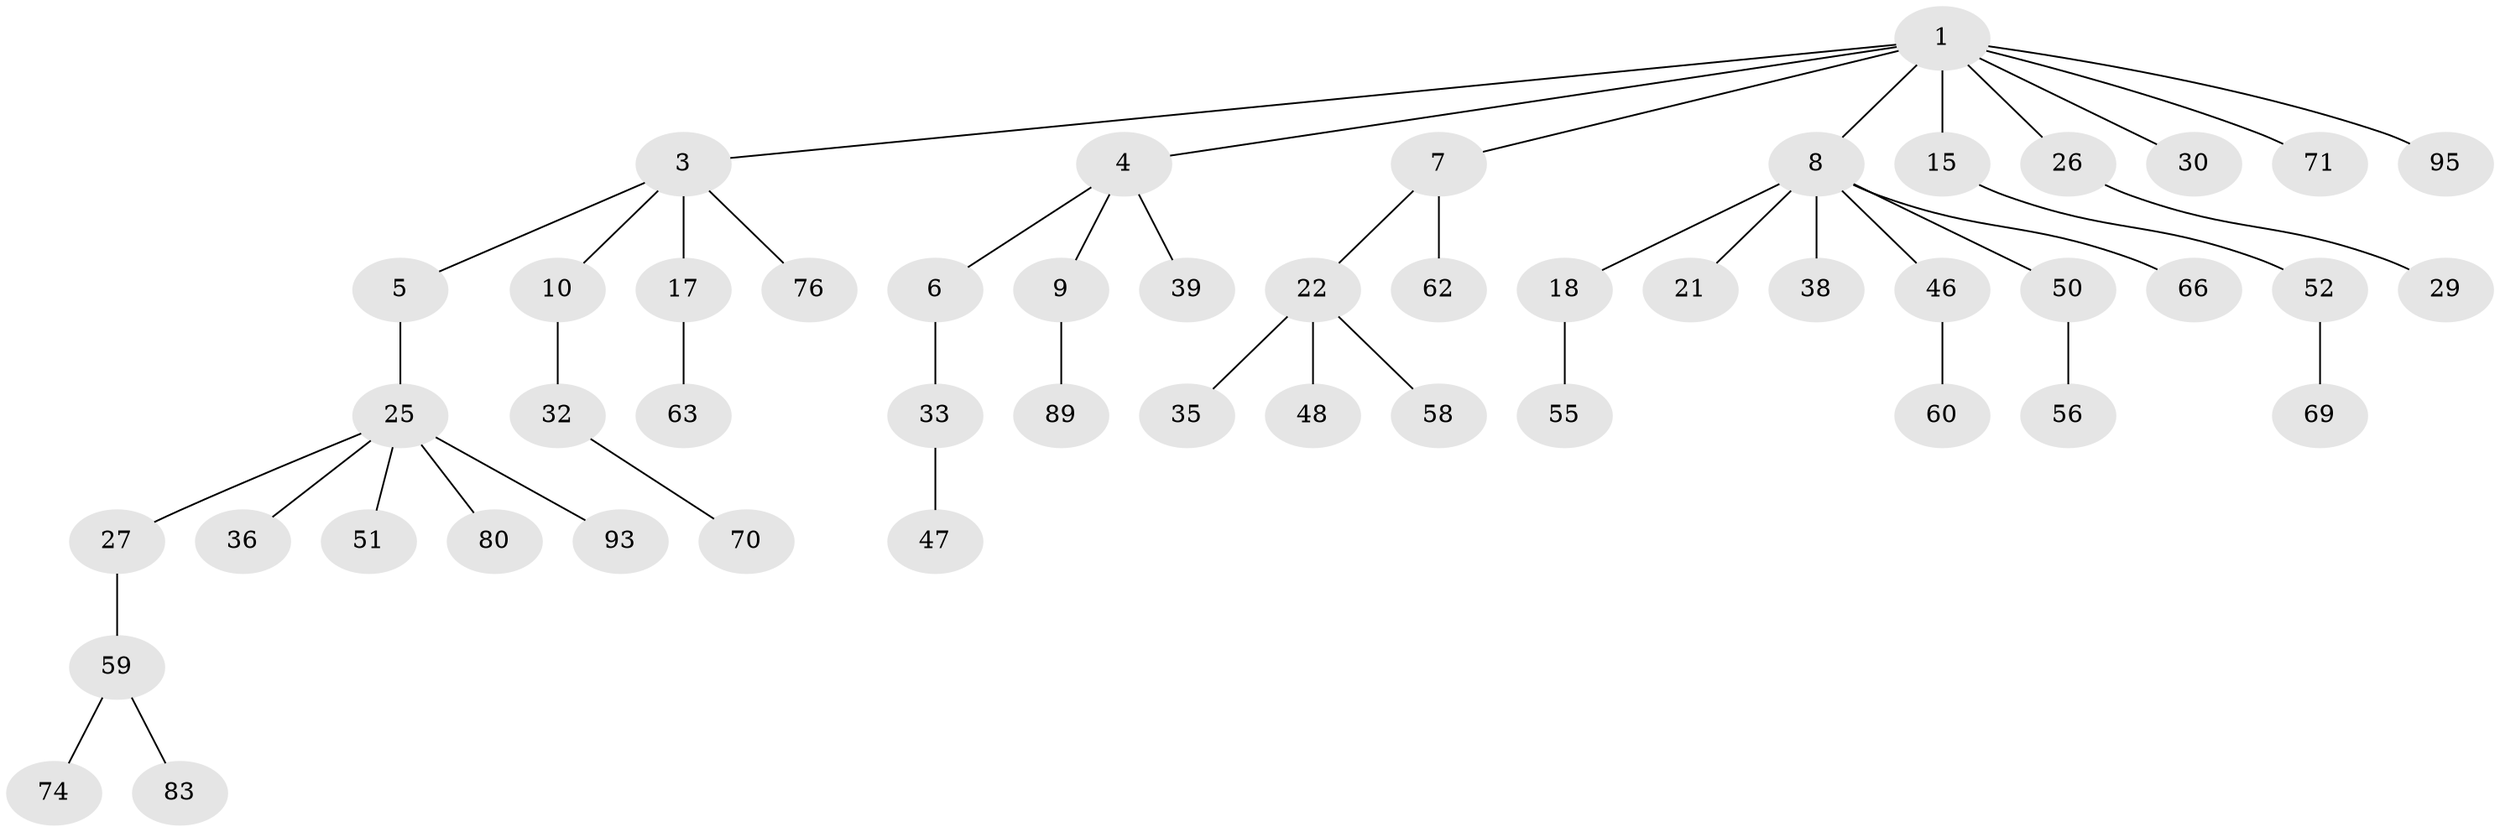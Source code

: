 // original degree distribution, {5: 0.061224489795918366, 4: 0.05102040816326531, 2: 0.30612244897959184, 3: 0.11224489795918367, 6: 0.01020408163265306, 1: 0.45918367346938777}
// Generated by graph-tools (version 1.1) at 2025/15/03/09/25 04:15:29]
// undirected, 49 vertices, 48 edges
graph export_dot {
graph [start="1"]
  node [color=gray90,style=filled];
  1 [super="+2+28"];
  3;
  4;
  5;
  6 [super="+14"];
  7 [super="+12"];
  8 [super="+13"];
  9 [super="+31"];
  10 [super="+92+77+16+11+44"];
  15;
  17;
  18 [super="+19+84"];
  21;
  22;
  25 [super="+53+34+67"];
  26;
  27;
  29;
  30 [super="+37"];
  32 [super="+64"];
  33 [super="+41"];
  35 [super="+45"];
  36;
  38;
  39 [super="+49"];
  46 [super="+79+87+91"];
  47 [super="+57"];
  48;
  50;
  51;
  52;
  55;
  56;
  58 [super="+75"];
  59;
  60;
  62 [super="+65"];
  63;
  66;
  69;
  70;
  71;
  74;
  76;
  80;
  83;
  89;
  93;
  95;
  1 -- 3;
  1 -- 7;
  1 -- 15;
  1 -- 4;
  1 -- 71;
  1 -- 8;
  1 -- 26;
  1 -- 30;
  1 -- 95;
  3 -- 5;
  3 -- 10;
  3 -- 17;
  3 -- 76;
  4 -- 6;
  4 -- 9;
  4 -- 39;
  5 -- 25;
  6 -- 33;
  7 -- 22;
  7 -- 62;
  8 -- 18;
  8 -- 21;
  8 -- 50;
  8 -- 66;
  8 -- 38;
  8 -- 46;
  9 -- 89;
  10 -- 32;
  15 -- 52;
  17 -- 63;
  18 -- 55;
  22 -- 35;
  22 -- 48;
  22 -- 58;
  25 -- 27;
  25 -- 80;
  25 -- 51;
  25 -- 36;
  25 -- 93;
  26 -- 29;
  27 -- 59;
  32 -- 70;
  33 -- 47;
  46 -- 60;
  50 -- 56;
  52 -- 69;
  59 -- 74;
  59 -- 83;
}
